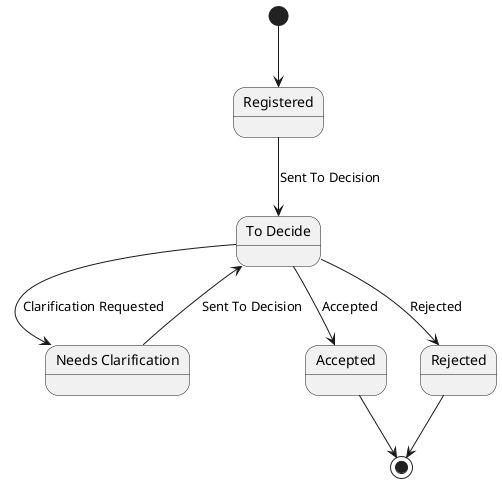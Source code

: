 @startuml
'Generated by Modeler - do not change.

state "Registered" as registered

state "To Decide" as to_decide

state "Needs Clarification" as needs_clarification

state "Accepted" as accepted

state "Rejected" as rejected

[*] --> registered
registered --> to_decide : Sent To Decision
to_decide --> needs_clarification : Clarification Requested
needs_clarification --> to_decide : Sent To Decision
to_decide --> accepted : Accepted
to_decide --> rejected : Rejected
accepted --> [*]
rejected --> [*]

@enduml

